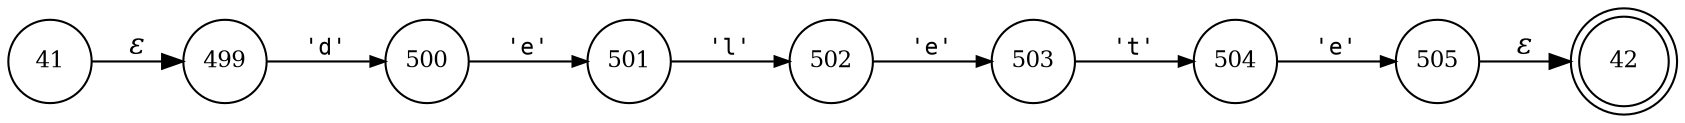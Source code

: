 digraph ATN {
rankdir=LR;
s42[fontsize=11, label="42", shape=doublecircle, fixedsize=true, width=.6];
s499[fontsize=11,label="499", shape=circle, fixedsize=true, width=.55, peripheries=1];
s500[fontsize=11,label="500", shape=circle, fixedsize=true, width=.55, peripheries=1];
s501[fontsize=11,label="501", shape=circle, fixedsize=true, width=.55, peripheries=1];
s502[fontsize=11,label="502", shape=circle, fixedsize=true, width=.55, peripheries=1];
s503[fontsize=11,label="503", shape=circle, fixedsize=true, width=.55, peripheries=1];
s504[fontsize=11,label="504", shape=circle, fixedsize=true, width=.55, peripheries=1];
s41[fontsize=11,label="41", shape=circle, fixedsize=true, width=.55, peripheries=1];
s505[fontsize=11,label="505", shape=circle, fixedsize=true, width=.55, peripheries=1];
s41 -> s499 [fontname="Times-Italic", label="&epsilon;"];
s499 -> s500 [fontsize=11, fontname="Courier", arrowsize=.7, label = "'d'", arrowhead = normal];
s500 -> s501 [fontsize=11, fontname="Courier", arrowsize=.7, label = "'e'", arrowhead = normal];
s501 -> s502 [fontsize=11, fontname="Courier", arrowsize=.7, label = "'l'", arrowhead = normal];
s502 -> s503 [fontsize=11, fontname="Courier", arrowsize=.7, label = "'e'", arrowhead = normal];
s503 -> s504 [fontsize=11, fontname="Courier", arrowsize=.7, label = "'t'", arrowhead = normal];
s504 -> s505 [fontsize=11, fontname="Courier", arrowsize=.7, label = "'e'", arrowhead = normal];
s505 -> s42 [fontname="Times-Italic", label="&epsilon;"];
}